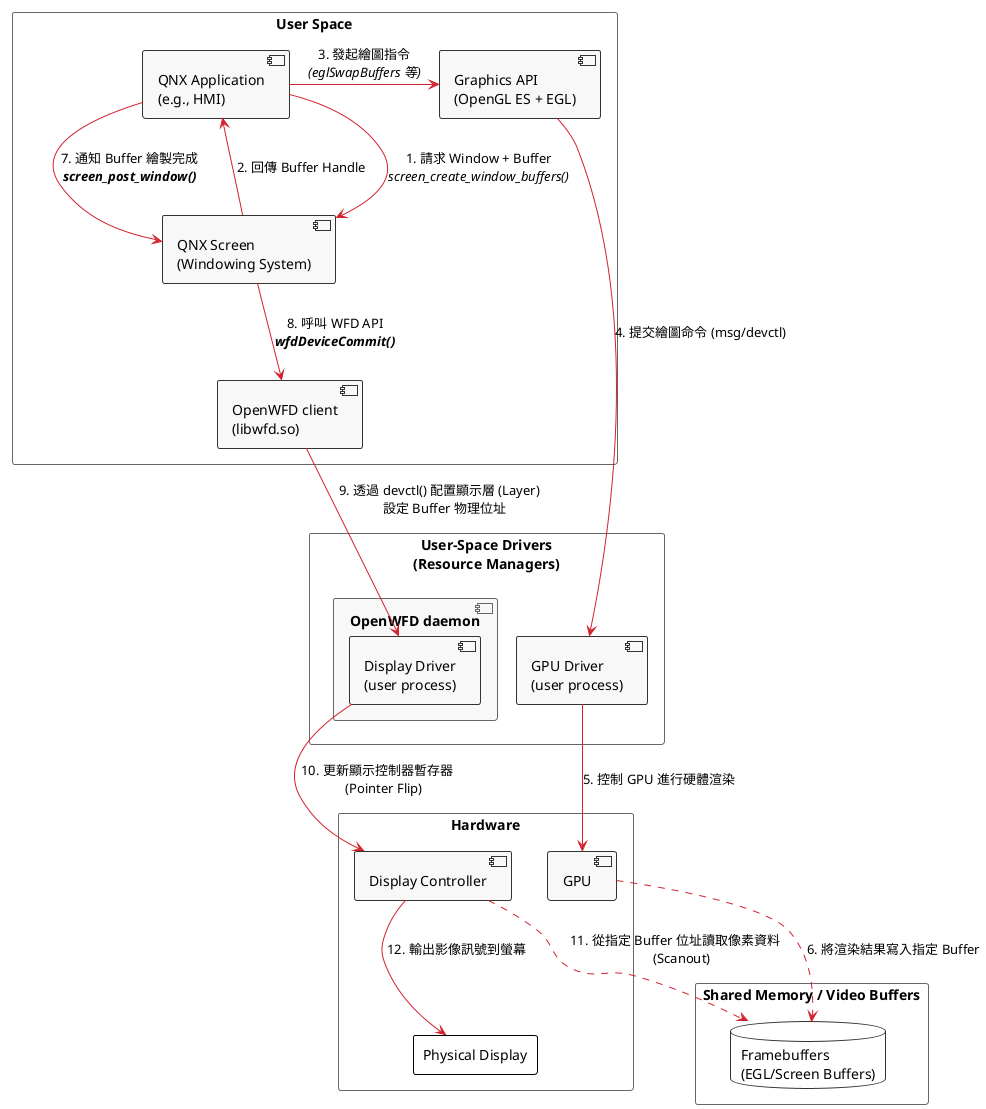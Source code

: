 @startuml
!theme plain
skinparam defaultFontName "Roboto, sans-serif"
skinparam defaultFontColor #000000
skinparam component {
  FontColor #000000
  BorderColor #333333
  BackgroundColor #F8F8F8
  ArrowColor #D2222D
  ArrowFontColor #000000
}

skinparam package {
  FontColor #000000
  BorderColor #666666
}
skinparam database {
    BorderColor #333333
    BackgroundColor #FFFFFF
}


rectangle "User Space" {
  [QNX Application\n(e.g., HMI)] as App
  [QNX Screen\n(Windowing System)] as Screen
  [Graphics API\n(OpenGL ES + EGL)] as GLES
  [OpenWFD client\n(libwfd.so)] as WFD
}

rectangle "User-Space Drivers\n(Resource Managers)" {
  component "OpenWFD daemon" {
    [Display Driver\n(user process)] as DisplayDriver
  }
  [GPU Driver\n(user process)] as GPUDriver
  
}

rectangle "Shared Memory / Video Buffers" {
    database "Framebuffers\n(EGL/Screen Buffers)" as FB
}

rectangle "Hardware" {
    [GPU] as GPU
    [Display Controller] as DisplayCtrl
    rectangle "Physical Display" as Display
}

' == Buffer Allocation and Rendering Phase ==
App -[hidden]down-Screen
App -> Screen : 1. 請求 Window + Buffer\n//screen_create_window_buffers()//
Screen -> App : 2. 回傳 Buffer Handle

App -> GLES : 3. 發起繪圖指令\n//(eglSwapBuffers 等)//
GLES -> GPUDriver : 4. 提交繪圖命令 (msg/devctl)
GPUDriver -> GPU : 5. 控制 GPU 進行硬體渲染
GPU ..> FB : 6. 將渲染結果寫入指定 Buffer

' == Buffer Posting and Display Phase ==
App -> Screen : 7. 通知 Buffer 繪製完成\n**//screen_post_window()//**
Screen -[hidden]down-WFD
Screen -> WFD : 8. 呼叫 WFD API\n**//wfdDeviceCommit()//**
WFD --> DisplayDriver : 9. 透過 devctl() 配置顯示層 (Layer)\n   設定 Buffer 物理位址
DisplayDriver -[hidden]down-DisplayCtrl
DisplayDriver -> DisplayCtrl : 10. 更新顯示控制器暫存器\n    (Pointer Flip)

DisplayCtrl ..> FB : 11. 從指定 Buffer 位址讀取像素資料\n    (Scanout)
DisplayCtrl -[hidden]down-Display
DisplayCtrl -> Display : 12. 輸出影像訊號到螢幕

@enduml
